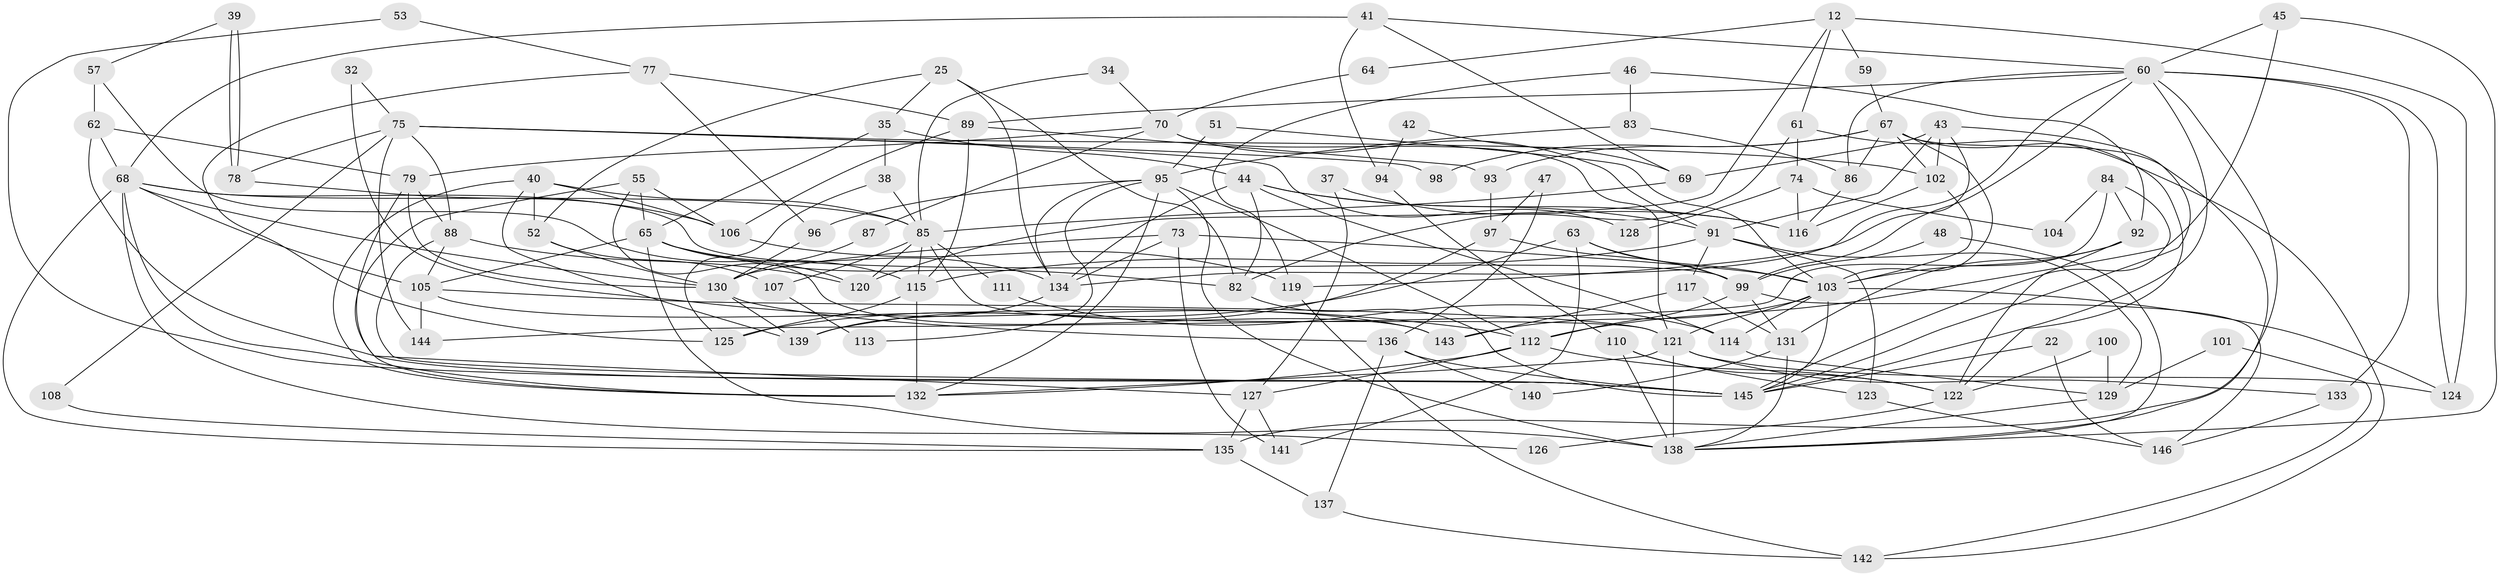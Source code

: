 // original degree distribution, {5: 0.13013698630136986, 4: 0.2808219178082192, 2: 0.19863013698630136, 3: 0.2054794520547945, 6: 0.13013698630136986, 9: 0.00684931506849315, 7: 0.03424657534246575, 11: 0.00684931506849315, 8: 0.00684931506849315}
// Generated by graph-tools (version 1.1) at 2025/54/03/04/25 21:54:30]
// undirected, 102 vertices, 224 edges
graph export_dot {
graph [start="1"]
  node [color=gray90,style=filled];
  12;
  22;
  25;
  32;
  34;
  35;
  37;
  38;
  39;
  40 [super="+4+23"];
  41;
  42;
  43;
  44 [super="+15"];
  45;
  46;
  47;
  48;
  51;
  52;
  53;
  55;
  57;
  59;
  60 [super="+27"];
  61;
  62;
  63;
  64;
  65 [super="+21"];
  67 [super="+14"];
  68 [super="+58"];
  69;
  70;
  73;
  74;
  75 [super="+13"];
  77;
  78;
  79;
  82 [super="+76"];
  83;
  84;
  85;
  86;
  87;
  88;
  89;
  91 [super="+1"];
  92;
  93;
  94;
  95 [super="+80"];
  96;
  97;
  98;
  99 [super="+71"];
  100;
  101;
  102 [super="+90"];
  103 [super="+50"];
  104;
  105 [super="+17"];
  106;
  107;
  108;
  110;
  111 [super="+31+9"];
  112 [super="+109"];
  113;
  114;
  115;
  116;
  117;
  119;
  120;
  121 [super="+118+56"];
  122 [super="+7+26"];
  123;
  124 [super="+28"];
  125;
  126;
  127 [super="+30"];
  128;
  129;
  130 [super="+66"];
  131;
  132 [super="+19+36"];
  133;
  134 [super="+49"];
  135 [super="+6"];
  136;
  137;
  138 [super="+72"];
  139;
  140;
  141;
  142;
  143;
  144;
  145 [super="+54+81"];
  146;
  12 -- 120;
  12 -- 124 [weight=2];
  12 -- 59;
  12 -- 61;
  12 -- 64;
  22 -- 146;
  22 -- 145;
  25 -- 82;
  25 -- 134;
  25 -- 35;
  25 -- 52;
  32 -- 112;
  32 -- 75;
  34 -- 85;
  34 -- 70;
  35 -- 65;
  35 -- 38;
  35 -- 44;
  37 -- 127;
  37 -- 116;
  38 -- 85;
  38 -- 125;
  39 -- 57;
  39 -- 78;
  39 -- 78;
  40 -- 106;
  40 -- 139;
  40 -- 132;
  40 -- 52;
  40 -- 85;
  41 -- 68;
  41 -- 69;
  41 -- 94;
  41 -- 60;
  42 -- 94;
  42 -- 69;
  43 -- 91 [weight=2];
  43 -- 119;
  43 -- 69;
  43 -- 102;
  43 -- 145;
  44 -- 114;
  44 -- 82 [weight=2];
  44 -- 91 [weight=2];
  44 -- 116;
  44 -- 134;
  45 -- 60;
  45 -- 138;
  45 -- 112;
  46 -- 119;
  46 -- 83;
  46 -- 92;
  47 -- 136;
  47 -- 97;
  48 -- 99;
  48 -- 138;
  51 -- 95;
  51 -- 103;
  52 -- 130;
  52 -- 107;
  53 -- 145;
  53 -- 77;
  55 -- 132;
  55 -- 65;
  55 -- 106;
  55 -- 143;
  57 -- 115;
  57 -- 62;
  59 -- 67;
  60 -- 133;
  60 -- 134 [weight=2];
  60 -- 145 [weight=2];
  60 -- 124;
  60 -- 99 [weight=2];
  60 -- 135 [weight=2];
  60 -- 86;
  60 -- 89;
  61 -- 82;
  61 -- 74;
  61 -- 142;
  62 -- 79;
  62 -- 68;
  62 -- 145;
  63 -- 125;
  63 -- 141;
  63 -- 99;
  63 -- 103;
  64 -- 70;
  65 -- 134;
  65 -- 82;
  65 -- 138 [weight=2];
  65 -- 120;
  65 -- 105;
  67 -- 103;
  67 -- 102;
  67 -- 86;
  67 -- 138;
  67 -- 93;
  67 -- 98;
  67 -- 122;
  68 -- 99 [weight=2];
  68 -- 132 [weight=2];
  68 -- 130 [weight=2];
  68 -- 85;
  68 -- 135;
  68 -- 126;
  68 -- 105;
  69 -- 85;
  70 -- 91;
  70 -- 79;
  70 -- 87;
  70 -- 121;
  73 -- 103 [weight=2];
  73 -- 130 [weight=2];
  73 -- 134 [weight=2];
  73 -- 141;
  74 -- 116;
  74 -- 104;
  74 -- 128;
  75 -- 88;
  75 -- 78;
  75 -- 98;
  75 -- 128;
  75 -- 144;
  75 -- 108;
  75 -- 102;
  77 -- 96;
  77 -- 125;
  77 -- 89;
  78 -- 106;
  79 -- 88;
  79 -- 127;
  79 -- 130;
  82 -- 145;
  83 -- 95;
  83 -- 86;
  84 -- 92;
  84 -- 144;
  84 -- 104;
  84 -- 145;
  85 -- 121;
  85 -- 107;
  85 -- 111 [weight=2];
  85 -- 115;
  85 -- 120;
  86 -- 116;
  87 -- 130;
  88 -- 120;
  88 -- 105;
  88 -- 145;
  89 -- 115;
  89 -- 93;
  89 -- 106;
  91 -- 123;
  91 -- 129;
  91 -- 115;
  91 -- 117;
  92 -- 131;
  92 -- 122;
  92 -- 103;
  93 -- 97;
  94 -- 110;
  95 -- 96;
  95 -- 113;
  95 -- 112;
  95 -- 138;
  95 -- 132;
  95 -- 134;
  96 -- 130;
  97 -- 139;
  97 -- 99;
  99 -- 131;
  99 -- 112 [weight=2];
  99 -- 146;
  100 -- 122;
  100 -- 129;
  101 -- 142;
  101 -- 129;
  102 -- 116 [weight=2];
  102 -- 103;
  103 -- 114;
  103 -- 124;
  103 -- 143;
  103 -- 145;
  103 -- 121 [weight=2];
  105 -- 144;
  105 -- 143;
  105 -- 121;
  106 -- 119;
  107 -- 113;
  108 -- 135;
  110 -- 123;
  110 -- 122;
  110 -- 138;
  111 -- 114 [weight=2];
  112 -- 122;
  112 -- 127;
  112 -- 132;
  114 -- 129;
  115 -- 125;
  115 -- 132;
  117 -- 143;
  117 -- 131;
  119 -- 142;
  121 -- 138 [weight=2];
  121 -- 124;
  121 -- 133;
  121 -- 132 [weight=2];
  122 -- 126;
  123 -- 146;
  127 -- 141;
  127 -- 135 [weight=2];
  129 -- 138;
  130 -- 136;
  130 -- 139;
  131 -- 138;
  131 -- 140;
  133 -- 146;
  134 -- 139;
  135 -- 137;
  136 -- 137;
  136 -- 140;
  136 -- 145;
  137 -- 142;
}
